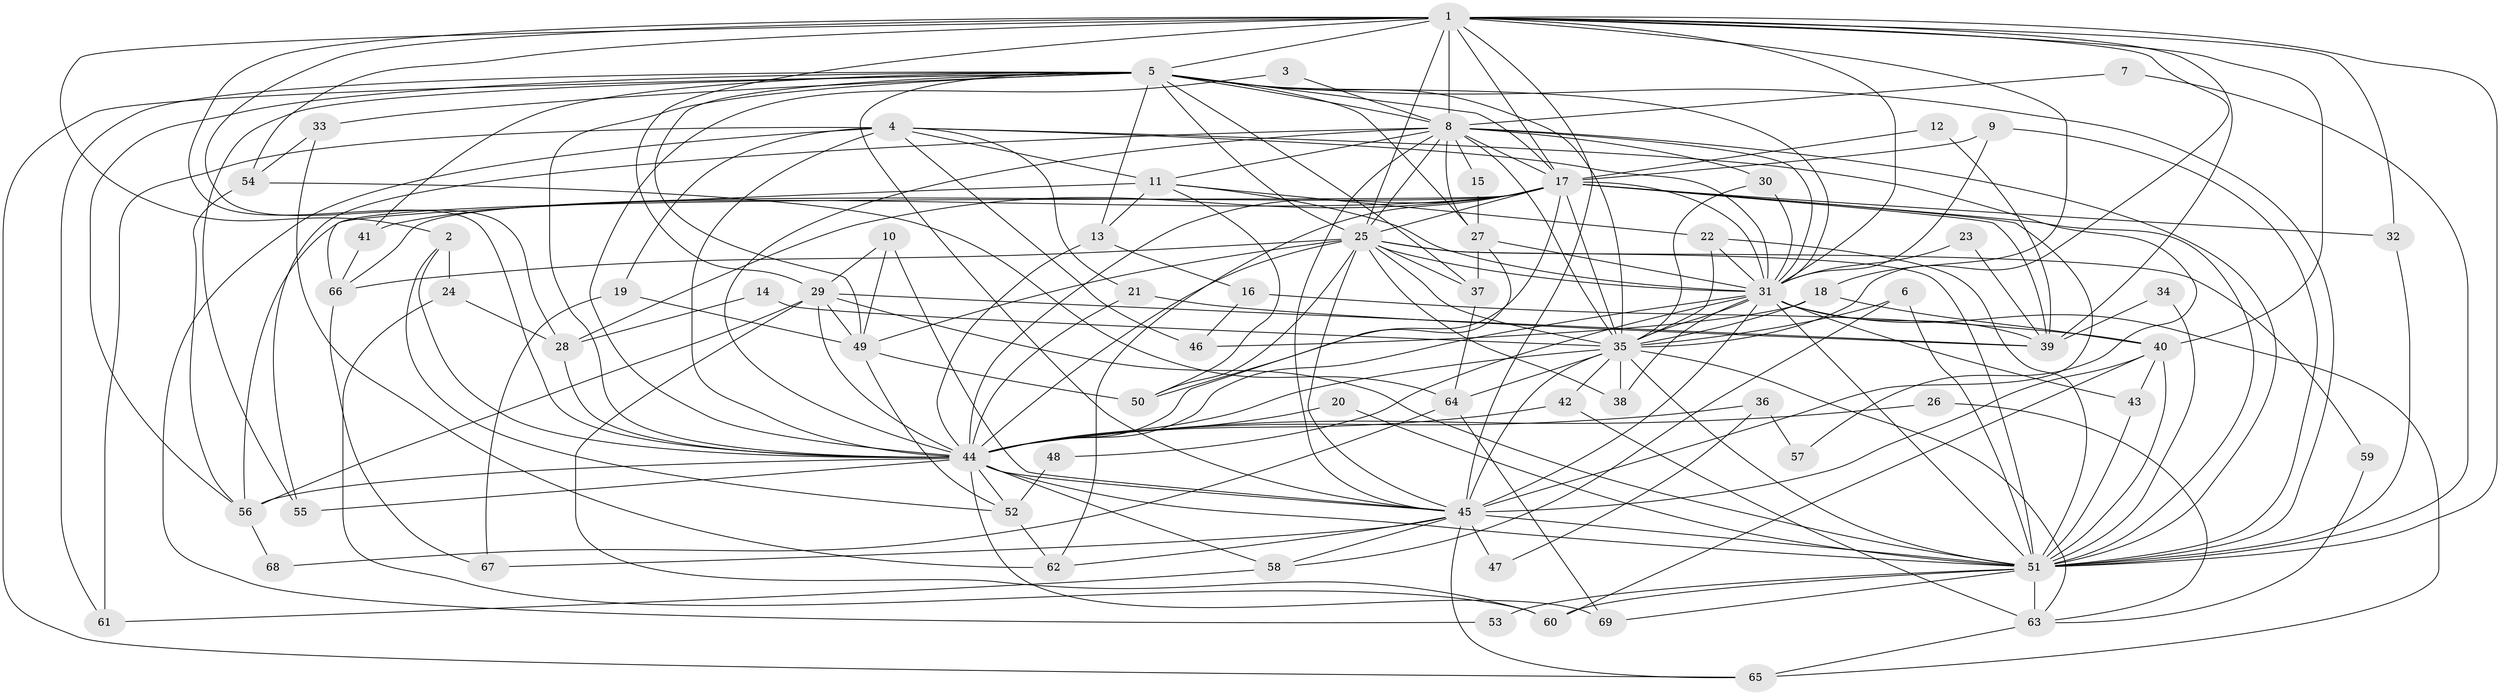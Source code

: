 // original degree distribution, {20: 0.014492753623188406, 21: 0.007246376811594203, 25: 0.007246376811594203, 18: 0.014492753623188406, 34: 0.007246376811594203, 30: 0.007246376811594203, 24: 0.007246376811594203, 19: 0.007246376811594203, 6: 0.028985507246376812, 4: 0.10144927536231885, 5: 0.036231884057971016, 10: 0.007246376811594203, 7: 0.021739130434782608, 2: 0.5579710144927537, 9: 0.007246376811594203, 3: 0.15942028985507245, 8: 0.007246376811594203}
// Generated by graph-tools (version 1.1) at 2025/01/03/09/25 03:01:30]
// undirected, 69 vertices, 204 edges
graph export_dot {
graph [start="1"]
  node [color=gray90,style=filled];
  1;
  2;
  3;
  4;
  5;
  6;
  7;
  8;
  9;
  10;
  11;
  12;
  13;
  14;
  15;
  16;
  17;
  18;
  19;
  20;
  21;
  22;
  23;
  24;
  25;
  26;
  27;
  28;
  29;
  30;
  31;
  32;
  33;
  34;
  35;
  36;
  37;
  38;
  39;
  40;
  41;
  42;
  43;
  44;
  45;
  46;
  47;
  48;
  49;
  50;
  51;
  52;
  53;
  54;
  55;
  56;
  57;
  58;
  59;
  60;
  61;
  62;
  63;
  64;
  65;
  66;
  67;
  68;
  69;
  1 -- 2 [weight=1.0];
  1 -- 5 [weight=2.0];
  1 -- 8 [weight=1.0];
  1 -- 17 [weight=1.0];
  1 -- 18 [weight=1.0];
  1 -- 25 [weight=1.0];
  1 -- 28 [weight=1.0];
  1 -- 29 [weight=1.0];
  1 -- 31 [weight=1.0];
  1 -- 32 [weight=1.0];
  1 -- 35 [weight=1.0];
  1 -- 39 [weight=2.0];
  1 -- 40 [weight=1.0];
  1 -- 44 [weight=1.0];
  1 -- 45 [weight=1.0];
  1 -- 51 [weight=1.0];
  1 -- 54 [weight=3.0];
  2 -- 24 [weight=1.0];
  2 -- 44 [weight=1.0];
  2 -- 52 [weight=1.0];
  3 -- 8 [weight=1.0];
  3 -- 44 [weight=1.0];
  4 -- 11 [weight=1.0];
  4 -- 19 [weight=1.0];
  4 -- 21 [weight=1.0];
  4 -- 31 [weight=1.0];
  4 -- 44 [weight=2.0];
  4 -- 46 [weight=1.0];
  4 -- 53 [weight=1.0];
  4 -- 57 [weight=1.0];
  4 -- 61 [weight=1.0];
  5 -- 8 [weight=1.0];
  5 -- 13 [weight=1.0];
  5 -- 17 [weight=1.0];
  5 -- 25 [weight=2.0];
  5 -- 27 [weight=1.0];
  5 -- 31 [weight=1.0];
  5 -- 33 [weight=1.0];
  5 -- 35 [weight=1.0];
  5 -- 37 [weight=1.0];
  5 -- 41 [weight=1.0];
  5 -- 44 [weight=3.0];
  5 -- 45 [weight=1.0];
  5 -- 49 [weight=1.0];
  5 -- 51 [weight=2.0];
  5 -- 55 [weight=1.0];
  5 -- 56 [weight=1.0];
  5 -- 61 [weight=1.0];
  5 -- 65 [weight=1.0];
  6 -- 35 [weight=1.0];
  6 -- 51 [weight=1.0];
  6 -- 58 [weight=1.0];
  7 -- 8 [weight=1.0];
  7 -- 51 [weight=1.0];
  8 -- 11 [weight=1.0];
  8 -- 15 [weight=1.0];
  8 -- 17 [weight=1.0];
  8 -- 25 [weight=2.0];
  8 -- 27 [weight=1.0];
  8 -- 30 [weight=2.0];
  8 -- 31 [weight=1.0];
  8 -- 35 [weight=1.0];
  8 -- 44 [weight=1.0];
  8 -- 45 [weight=1.0];
  8 -- 51 [weight=1.0];
  8 -- 55 [weight=1.0];
  9 -- 17 [weight=1.0];
  9 -- 31 [weight=1.0];
  9 -- 51 [weight=1.0];
  10 -- 29 [weight=1.0];
  10 -- 45 [weight=1.0];
  10 -- 49 [weight=1.0];
  11 -- 13 [weight=1.0];
  11 -- 22 [weight=1.0];
  11 -- 31 [weight=1.0];
  11 -- 50 [weight=1.0];
  11 -- 66 [weight=1.0];
  12 -- 17 [weight=1.0];
  12 -- 39 [weight=1.0];
  13 -- 16 [weight=1.0];
  13 -- 44 [weight=1.0];
  14 -- 28 [weight=1.0];
  14 -- 35 [weight=1.0];
  15 -- 27 [weight=1.0];
  16 -- 40 [weight=1.0];
  16 -- 46 [weight=1.0];
  17 -- 25 [weight=1.0];
  17 -- 28 [weight=1.0];
  17 -- 31 [weight=1.0];
  17 -- 32 [weight=1.0];
  17 -- 35 [weight=1.0];
  17 -- 39 [weight=1.0];
  17 -- 41 [weight=1.0];
  17 -- 44 [weight=2.0];
  17 -- 45 [weight=1.0];
  17 -- 50 [weight=1.0];
  17 -- 51 [weight=1.0];
  17 -- 56 [weight=1.0];
  17 -- 62 [weight=1.0];
  17 -- 66 [weight=1.0];
  18 -- 35 [weight=1.0];
  18 -- 40 [weight=1.0];
  18 -- 46 [weight=1.0];
  19 -- 49 [weight=1.0];
  19 -- 67 [weight=1.0];
  20 -- 44 [weight=1.0];
  20 -- 51 [weight=1.0];
  21 -- 39 [weight=1.0];
  21 -- 44 [weight=1.0];
  22 -- 31 [weight=1.0];
  22 -- 35 [weight=1.0];
  22 -- 51 [weight=1.0];
  23 -- 31 [weight=1.0];
  23 -- 39 [weight=1.0];
  24 -- 28 [weight=1.0];
  24 -- 60 [weight=1.0];
  25 -- 31 [weight=1.0];
  25 -- 35 [weight=1.0];
  25 -- 37 [weight=1.0];
  25 -- 38 [weight=1.0];
  25 -- 44 [weight=2.0];
  25 -- 45 [weight=1.0];
  25 -- 49 [weight=1.0];
  25 -- 50 [weight=1.0];
  25 -- 51 [weight=1.0];
  25 -- 59 [weight=1.0];
  25 -- 66 [weight=1.0];
  26 -- 44 [weight=1.0];
  26 -- 63 [weight=1.0];
  27 -- 31 [weight=1.0];
  27 -- 37 [weight=1.0];
  27 -- 44 [weight=1.0];
  28 -- 44 [weight=1.0];
  29 -- 39 [weight=1.0];
  29 -- 44 [weight=1.0];
  29 -- 49 [weight=1.0];
  29 -- 51 [weight=2.0];
  29 -- 56 [weight=1.0];
  29 -- 60 [weight=1.0];
  30 -- 31 [weight=1.0];
  30 -- 35 [weight=1.0];
  31 -- 35 [weight=1.0];
  31 -- 38 [weight=1.0];
  31 -- 39 [weight=1.0];
  31 -- 43 [weight=1.0];
  31 -- 44 [weight=1.0];
  31 -- 45 [weight=2.0];
  31 -- 48 [weight=1.0];
  31 -- 51 [weight=3.0];
  31 -- 65 [weight=1.0];
  32 -- 51 [weight=1.0];
  33 -- 54 [weight=1.0];
  33 -- 62 [weight=1.0];
  34 -- 39 [weight=1.0];
  34 -- 51 [weight=1.0];
  35 -- 38 [weight=1.0];
  35 -- 42 [weight=1.0];
  35 -- 44 [weight=3.0];
  35 -- 45 [weight=1.0];
  35 -- 51 [weight=1.0];
  35 -- 63 [weight=2.0];
  35 -- 64 [weight=1.0];
  36 -- 44 [weight=2.0];
  36 -- 47 [weight=1.0];
  36 -- 57 [weight=1.0];
  37 -- 64 [weight=1.0];
  40 -- 43 [weight=1.0];
  40 -- 45 [weight=1.0];
  40 -- 51 [weight=1.0];
  40 -- 60 [weight=1.0];
  41 -- 66 [weight=2.0];
  42 -- 44 [weight=1.0];
  42 -- 63 [weight=1.0];
  43 -- 51 [weight=1.0];
  44 -- 45 [weight=1.0];
  44 -- 51 [weight=1.0];
  44 -- 52 [weight=1.0];
  44 -- 55 [weight=1.0];
  44 -- 56 [weight=1.0];
  44 -- 58 [weight=1.0];
  44 -- 69 [weight=1.0];
  45 -- 47 [weight=2.0];
  45 -- 51 [weight=2.0];
  45 -- 58 [weight=1.0];
  45 -- 62 [weight=1.0];
  45 -- 65 [weight=1.0];
  45 -- 67 [weight=1.0];
  48 -- 52 [weight=1.0];
  49 -- 50 [weight=1.0];
  49 -- 52 [weight=1.0];
  51 -- 53 [weight=1.0];
  51 -- 60 [weight=1.0];
  51 -- 63 [weight=3.0];
  51 -- 69 [weight=1.0];
  52 -- 62 [weight=1.0];
  54 -- 56 [weight=1.0];
  54 -- 64 [weight=1.0];
  56 -- 68 [weight=1.0];
  58 -- 61 [weight=1.0];
  59 -- 63 [weight=1.0];
  63 -- 65 [weight=1.0];
  64 -- 68 [weight=1.0];
  64 -- 69 [weight=1.0];
  66 -- 67 [weight=1.0];
}
